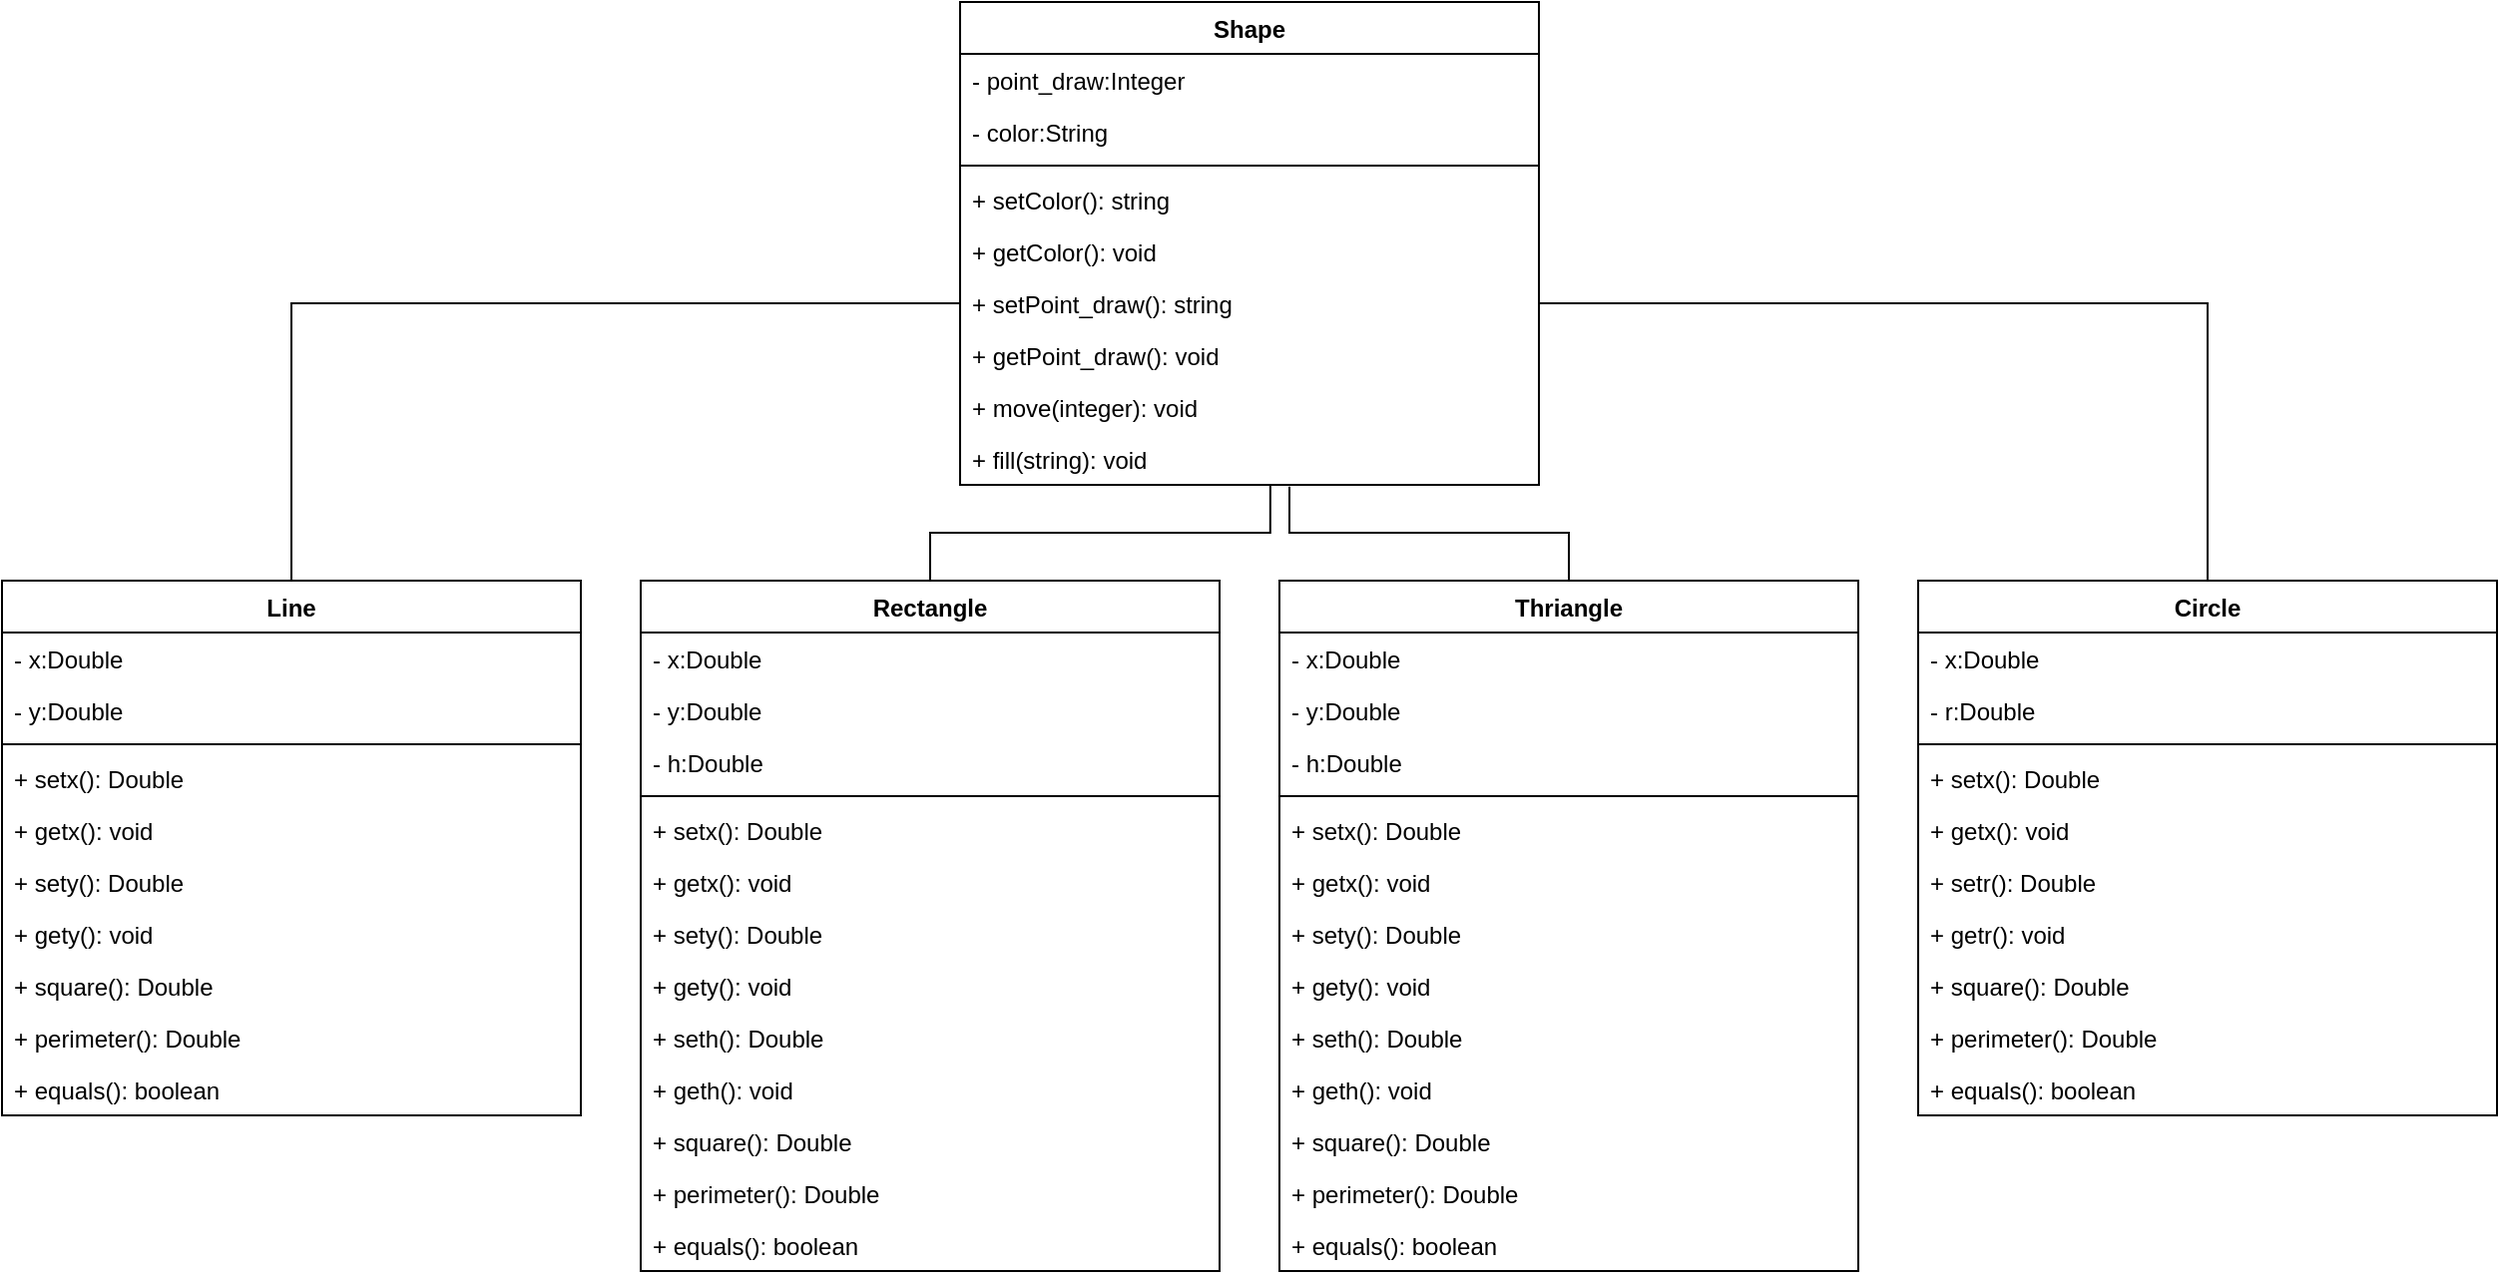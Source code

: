 <mxfile version="22.1.17" type="device">
  <diagram name="Страница — 1" id="gR3eYCjx7shGAR8f50o0">
    <mxGraphModel dx="1303" dy="669" grid="1" gridSize="10" guides="1" tooltips="1" connect="1" arrows="1" fold="1" page="1" pageScale="1" pageWidth="827" pageHeight="1169" math="0" shadow="0">
      <root>
        <mxCell id="0" />
        <mxCell id="1" parent="0" />
        <mxCell id="w7r7sWdWCh2N1rHVpJpI-1" value="Shape" style="swimlane;fontStyle=1;align=center;verticalAlign=top;childLayout=stackLayout;horizontal=1;startSize=26;horizontalStack=0;resizeParent=1;resizeParentMax=0;resizeLast=0;collapsible=1;marginBottom=0;whiteSpace=wrap;html=1;" parent="1" vertex="1">
          <mxGeometry x="480" y="30" width="290" height="242" as="geometry" />
        </mxCell>
        <mxCell id="w7r7sWdWCh2N1rHVpJpI-2" value="- point_draw:Integer" style="text;strokeColor=none;fillColor=none;align=left;verticalAlign=top;spacingLeft=4;spacingRight=4;overflow=hidden;rotatable=0;points=[[0,0.5],[1,0.5]];portConstraint=eastwest;whiteSpace=wrap;html=1;" parent="w7r7sWdWCh2N1rHVpJpI-1" vertex="1">
          <mxGeometry y="26" width="290" height="26" as="geometry" />
        </mxCell>
        <mxCell id="w7r7sWdWCh2N1rHVpJpI-5" value="-&amp;nbsp;color&lt;span style=&quot;background-color: initial;&quot;&gt;:&lt;/span&gt;String" style="text;strokeColor=none;fillColor=none;align=left;verticalAlign=top;spacingLeft=4;spacingRight=4;overflow=hidden;rotatable=0;points=[[0,0.5],[1,0.5]];portConstraint=eastwest;whiteSpace=wrap;html=1;" parent="w7r7sWdWCh2N1rHVpJpI-1" vertex="1">
          <mxGeometry y="52" width="290" height="26" as="geometry" />
        </mxCell>
        <mxCell id="w7r7sWdWCh2N1rHVpJpI-3" value="" style="line;strokeWidth=1;fillColor=none;align=left;verticalAlign=middle;spacingTop=-1;spacingLeft=3;spacingRight=3;rotatable=0;labelPosition=right;points=[];portConstraint=eastwest;strokeColor=inherit;" parent="w7r7sWdWCh2N1rHVpJpI-1" vertex="1">
          <mxGeometry y="78" width="290" height="8" as="geometry" />
        </mxCell>
        <mxCell id="w7r7sWdWCh2N1rHVpJpI-4" value="+&amp;nbsp;setColor&lt;span style=&quot;background-color: initial;&quot;&gt;(): string&lt;/span&gt;" style="text;strokeColor=none;fillColor=none;align=left;verticalAlign=top;spacingLeft=4;spacingRight=4;overflow=hidden;rotatable=0;points=[[0,0.5],[1,0.5]];portConstraint=eastwest;whiteSpace=wrap;html=1;" parent="w7r7sWdWCh2N1rHVpJpI-1" vertex="1">
          <mxGeometry y="86" width="290" height="26" as="geometry" />
        </mxCell>
        <mxCell id="w7r7sWdWCh2N1rHVpJpI-6" value="+&amp;nbsp;getColor&lt;span style=&quot;background-color: initial;&quot;&gt;():&amp;nbsp;&lt;/span&gt;void" style="text;strokeColor=none;fillColor=none;align=left;verticalAlign=top;spacingLeft=4;spacingRight=4;overflow=hidden;rotatable=0;points=[[0,0.5],[1,0.5]];portConstraint=eastwest;whiteSpace=wrap;html=1;" parent="w7r7sWdWCh2N1rHVpJpI-1" vertex="1">
          <mxGeometry y="112" width="290" height="26" as="geometry" />
        </mxCell>
        <mxCell id="w7r7sWdWCh2N1rHVpJpI-7" value="+&amp;nbsp;setPoint_draw&lt;span style=&quot;background-color: initial;&quot;&gt;():&amp;nbsp;&lt;/span&gt;&lt;span style=&quot;background-color: initial;&quot;&gt;string&lt;/span&gt;" style="text;strokeColor=none;fillColor=none;align=left;verticalAlign=top;spacingLeft=4;spacingRight=4;overflow=hidden;rotatable=0;points=[[0,0.5],[1,0.5]];portConstraint=eastwest;whiteSpace=wrap;html=1;" parent="w7r7sWdWCh2N1rHVpJpI-1" vertex="1">
          <mxGeometry y="138" width="290" height="26" as="geometry" />
        </mxCell>
        <mxCell id="w7r7sWdWCh2N1rHVpJpI-8" value="+&amp;nbsp;getPoint_draw&lt;span style=&quot;background-color: initial;&quot;&gt;():&amp;nbsp;&lt;/span&gt;&lt;span style=&quot;background-color: initial;&quot;&gt;void&lt;/span&gt;" style="text;strokeColor=none;fillColor=none;align=left;verticalAlign=top;spacingLeft=4;spacingRight=4;overflow=hidden;rotatable=0;points=[[0,0.5],[1,0.5]];portConstraint=eastwest;whiteSpace=wrap;html=1;" parent="w7r7sWdWCh2N1rHVpJpI-1" vertex="1">
          <mxGeometry y="164" width="290" height="26" as="geometry" />
        </mxCell>
        <mxCell id="w7r7sWdWCh2N1rHVpJpI-9" value="+&amp;nbsp;move&lt;span style=&quot;background-color: initial;&quot;&gt;(integer):&amp;nbsp;&lt;/span&gt;&lt;span style=&quot;background-color: initial;&quot;&gt;void&lt;/span&gt;" style="text;strokeColor=none;fillColor=none;align=left;verticalAlign=top;spacingLeft=4;spacingRight=4;overflow=hidden;rotatable=0;points=[[0,0.5],[1,0.5]];portConstraint=eastwest;whiteSpace=wrap;html=1;" parent="w7r7sWdWCh2N1rHVpJpI-1" vertex="1">
          <mxGeometry y="190" width="290" height="26" as="geometry" />
        </mxCell>
        <mxCell id="w7r7sWdWCh2N1rHVpJpI-10" value="+&amp;nbsp;fill&lt;span style=&quot;background-color: initial;&quot;&gt;(string):&amp;nbsp;&lt;/span&gt;&lt;span style=&quot;background-color: initial;&quot;&gt;void&lt;/span&gt;" style="text;strokeColor=none;fillColor=none;align=left;verticalAlign=top;spacingLeft=4;spacingRight=4;overflow=hidden;rotatable=0;points=[[0,0.5],[1,0.5]];portConstraint=eastwest;whiteSpace=wrap;html=1;" parent="w7r7sWdWCh2N1rHVpJpI-1" vertex="1">
          <mxGeometry y="216" width="290" height="26" as="geometry" />
        </mxCell>
        <mxCell id="w7r7sWdWCh2N1rHVpJpI-95" style="edgeStyle=orthogonalEdgeStyle;rounded=0;orthogonalLoop=1;jettySize=auto;html=1;entryX=0;entryY=0.5;entryDx=0;entryDy=0;endArrow=none;endFill=0;" parent="1" source="w7r7sWdWCh2N1rHVpJpI-11" target="w7r7sWdWCh2N1rHVpJpI-7" edge="1">
          <mxGeometry relative="1" as="geometry" />
        </mxCell>
        <mxCell id="w7r7sWdWCh2N1rHVpJpI-11" value="Line" style="swimlane;fontStyle=1;align=center;verticalAlign=top;childLayout=stackLayout;horizontal=1;startSize=26;horizontalStack=0;resizeParent=1;resizeParentMax=0;resizeLast=0;collapsible=1;marginBottom=0;whiteSpace=wrap;html=1;" parent="1" vertex="1">
          <mxGeometry y="320" width="290" height="268" as="geometry" />
        </mxCell>
        <mxCell id="w7r7sWdWCh2N1rHVpJpI-12" value="- x:Double" style="text;strokeColor=none;fillColor=none;align=left;verticalAlign=top;spacingLeft=4;spacingRight=4;overflow=hidden;rotatable=0;points=[[0,0.5],[1,0.5]];portConstraint=eastwest;whiteSpace=wrap;html=1;" parent="w7r7sWdWCh2N1rHVpJpI-11" vertex="1">
          <mxGeometry y="26" width="290" height="26" as="geometry" />
        </mxCell>
        <mxCell id="w7r7sWdWCh2N1rHVpJpI-13" value="-&amp;nbsp;y&lt;span style=&quot;background-color: initial;&quot;&gt;:&lt;/span&gt;Double" style="text;strokeColor=none;fillColor=none;align=left;verticalAlign=top;spacingLeft=4;spacingRight=4;overflow=hidden;rotatable=0;points=[[0,0.5],[1,0.5]];portConstraint=eastwest;whiteSpace=wrap;html=1;" parent="w7r7sWdWCh2N1rHVpJpI-11" vertex="1">
          <mxGeometry y="52" width="290" height="26" as="geometry" />
        </mxCell>
        <mxCell id="w7r7sWdWCh2N1rHVpJpI-14" value="" style="line;strokeWidth=1;fillColor=none;align=left;verticalAlign=middle;spacingTop=-1;spacingLeft=3;spacingRight=3;rotatable=0;labelPosition=right;points=[];portConstraint=eastwest;strokeColor=inherit;" parent="w7r7sWdWCh2N1rHVpJpI-11" vertex="1">
          <mxGeometry y="78" width="290" height="8" as="geometry" />
        </mxCell>
        <mxCell id="w7r7sWdWCh2N1rHVpJpI-15" value="+&amp;nbsp;setx&lt;span style=&quot;background-color: initial;&quot;&gt;():&amp;nbsp;&lt;/span&gt;Double" style="text;strokeColor=none;fillColor=none;align=left;verticalAlign=top;spacingLeft=4;spacingRight=4;overflow=hidden;rotatable=0;points=[[0,0.5],[1,0.5]];portConstraint=eastwest;whiteSpace=wrap;html=1;" parent="w7r7sWdWCh2N1rHVpJpI-11" vertex="1">
          <mxGeometry y="86" width="290" height="26" as="geometry" />
        </mxCell>
        <mxCell id="w7r7sWdWCh2N1rHVpJpI-16" value="+&amp;nbsp;getx&lt;span style=&quot;background-color: initial;&quot;&gt;():&amp;nbsp;&lt;/span&gt;void" style="text;strokeColor=none;fillColor=none;align=left;verticalAlign=top;spacingLeft=4;spacingRight=4;overflow=hidden;rotatable=0;points=[[0,0.5],[1,0.5]];portConstraint=eastwest;whiteSpace=wrap;html=1;" parent="w7r7sWdWCh2N1rHVpJpI-11" vertex="1">
          <mxGeometry y="112" width="290" height="26" as="geometry" />
        </mxCell>
        <mxCell id="w7r7sWdWCh2N1rHVpJpI-17" value="+&amp;nbsp;sety&lt;span style=&quot;background-color: initial;&quot;&gt;():&amp;nbsp;&lt;/span&gt;Double" style="text;strokeColor=none;fillColor=none;align=left;verticalAlign=top;spacingLeft=4;spacingRight=4;overflow=hidden;rotatable=0;points=[[0,0.5],[1,0.5]];portConstraint=eastwest;whiteSpace=wrap;html=1;" parent="w7r7sWdWCh2N1rHVpJpI-11" vertex="1">
          <mxGeometry y="138" width="290" height="26" as="geometry" />
        </mxCell>
        <mxCell id="w7r7sWdWCh2N1rHVpJpI-18" value="+&amp;nbsp;gety&lt;span style=&quot;background-color: initial;&quot;&gt;():&amp;nbsp;&lt;/span&gt;&lt;span style=&quot;background-color: initial;&quot;&gt;void&lt;/span&gt;" style="text;strokeColor=none;fillColor=none;align=left;verticalAlign=top;spacingLeft=4;spacingRight=4;overflow=hidden;rotatable=0;points=[[0,0.5],[1,0.5]];portConstraint=eastwest;whiteSpace=wrap;html=1;" parent="w7r7sWdWCh2N1rHVpJpI-11" vertex="1">
          <mxGeometry y="164" width="290" height="26" as="geometry" />
        </mxCell>
        <mxCell id="w7r7sWdWCh2N1rHVpJpI-19" value="+&amp;nbsp;square&lt;span style=&quot;background-color: initial;&quot;&gt;():&amp;nbsp;&lt;/span&gt;Double" style="text;strokeColor=none;fillColor=none;align=left;verticalAlign=top;spacingLeft=4;spacingRight=4;overflow=hidden;rotatable=0;points=[[0,0.5],[1,0.5]];portConstraint=eastwest;whiteSpace=wrap;html=1;" parent="w7r7sWdWCh2N1rHVpJpI-11" vertex="1">
          <mxGeometry y="190" width="290" height="26" as="geometry" />
        </mxCell>
        <mxCell id="w7r7sWdWCh2N1rHVpJpI-20" value="+&amp;nbsp;perimeter&lt;span style=&quot;background-color: initial;&quot;&gt;():&amp;nbsp;&lt;/span&gt;Double" style="text;strokeColor=none;fillColor=none;align=left;verticalAlign=top;spacingLeft=4;spacingRight=4;overflow=hidden;rotatable=0;points=[[0,0.5],[1,0.5]];portConstraint=eastwest;whiteSpace=wrap;html=1;" parent="w7r7sWdWCh2N1rHVpJpI-11" vertex="1">
          <mxGeometry y="216" width="290" height="26" as="geometry" />
        </mxCell>
        <mxCell id="w7r7sWdWCh2N1rHVpJpI-67" value="+ equals&lt;span style=&quot;background-color: initial;&quot;&gt;(): boolean&lt;/span&gt;" style="text;strokeColor=none;fillColor=none;align=left;verticalAlign=top;spacingLeft=4;spacingRight=4;overflow=hidden;rotatable=0;points=[[0,0.5],[1,0.5]];portConstraint=eastwest;whiteSpace=wrap;html=1;" parent="w7r7sWdWCh2N1rHVpJpI-11" vertex="1">
          <mxGeometry y="242" width="290" height="26" as="geometry" />
        </mxCell>
        <mxCell id="w7r7sWdWCh2N1rHVpJpI-42" value="Rectangle" style="swimlane;fontStyle=1;align=center;verticalAlign=top;childLayout=stackLayout;horizontal=1;startSize=26;horizontalStack=0;resizeParent=1;resizeParentMax=0;resizeLast=0;collapsible=1;marginBottom=0;whiteSpace=wrap;html=1;" parent="1" vertex="1">
          <mxGeometry x="320" y="320" width="290" height="346" as="geometry" />
        </mxCell>
        <mxCell id="w7r7sWdWCh2N1rHVpJpI-43" value="- x:Double" style="text;strokeColor=none;fillColor=none;align=left;verticalAlign=top;spacingLeft=4;spacingRight=4;overflow=hidden;rotatable=0;points=[[0,0.5],[1,0.5]];portConstraint=eastwest;whiteSpace=wrap;html=1;" parent="w7r7sWdWCh2N1rHVpJpI-42" vertex="1">
          <mxGeometry y="26" width="290" height="26" as="geometry" />
        </mxCell>
        <mxCell id="w7r7sWdWCh2N1rHVpJpI-44" value="-&amp;nbsp;y&lt;span style=&quot;background-color: initial;&quot;&gt;:&lt;/span&gt;Double" style="text;strokeColor=none;fillColor=none;align=left;verticalAlign=top;spacingLeft=4;spacingRight=4;overflow=hidden;rotatable=0;points=[[0,0.5],[1,0.5]];portConstraint=eastwest;whiteSpace=wrap;html=1;" parent="w7r7sWdWCh2N1rHVpJpI-42" vertex="1">
          <mxGeometry y="52" width="290" height="26" as="geometry" />
        </mxCell>
        <mxCell id="w7r7sWdWCh2N1rHVpJpI-62" value="-&amp;nbsp;h&lt;span style=&quot;background-color: initial;&quot;&gt;:&lt;/span&gt;Double" style="text;strokeColor=none;fillColor=none;align=left;verticalAlign=top;spacingLeft=4;spacingRight=4;overflow=hidden;rotatable=0;points=[[0,0.5],[1,0.5]];portConstraint=eastwest;whiteSpace=wrap;html=1;" parent="w7r7sWdWCh2N1rHVpJpI-42" vertex="1">
          <mxGeometry y="78" width="290" height="26" as="geometry" />
        </mxCell>
        <mxCell id="w7r7sWdWCh2N1rHVpJpI-45" value="" style="line;strokeWidth=1;fillColor=none;align=left;verticalAlign=middle;spacingTop=-1;spacingLeft=3;spacingRight=3;rotatable=0;labelPosition=right;points=[];portConstraint=eastwest;strokeColor=inherit;" parent="w7r7sWdWCh2N1rHVpJpI-42" vertex="1">
          <mxGeometry y="104" width="290" height="8" as="geometry" />
        </mxCell>
        <mxCell id="w7r7sWdWCh2N1rHVpJpI-46" value="+&amp;nbsp;setx&lt;span style=&quot;background-color: initial;&quot;&gt;():&amp;nbsp;&lt;/span&gt;Double" style="text;strokeColor=none;fillColor=none;align=left;verticalAlign=top;spacingLeft=4;spacingRight=4;overflow=hidden;rotatable=0;points=[[0,0.5],[1,0.5]];portConstraint=eastwest;whiteSpace=wrap;html=1;" parent="w7r7sWdWCh2N1rHVpJpI-42" vertex="1">
          <mxGeometry y="112" width="290" height="26" as="geometry" />
        </mxCell>
        <mxCell id="w7r7sWdWCh2N1rHVpJpI-47" value="+&amp;nbsp;getx&lt;span style=&quot;background-color: initial;&quot;&gt;():&amp;nbsp;&lt;/span&gt;void" style="text;strokeColor=none;fillColor=none;align=left;verticalAlign=top;spacingLeft=4;spacingRight=4;overflow=hidden;rotatable=0;points=[[0,0.5],[1,0.5]];portConstraint=eastwest;whiteSpace=wrap;html=1;" parent="w7r7sWdWCh2N1rHVpJpI-42" vertex="1">
          <mxGeometry y="138" width="290" height="26" as="geometry" />
        </mxCell>
        <mxCell id="w7r7sWdWCh2N1rHVpJpI-48" value="+&amp;nbsp;sety&lt;span style=&quot;background-color: initial;&quot;&gt;():&amp;nbsp;&lt;/span&gt;Double" style="text;strokeColor=none;fillColor=none;align=left;verticalAlign=top;spacingLeft=4;spacingRight=4;overflow=hidden;rotatable=0;points=[[0,0.5],[1,0.5]];portConstraint=eastwest;whiteSpace=wrap;html=1;" parent="w7r7sWdWCh2N1rHVpJpI-42" vertex="1">
          <mxGeometry y="164" width="290" height="26" as="geometry" />
        </mxCell>
        <mxCell id="w7r7sWdWCh2N1rHVpJpI-49" value="+&amp;nbsp;gety&lt;span style=&quot;background-color: initial;&quot;&gt;():&amp;nbsp;&lt;/span&gt;&lt;span style=&quot;background-color: initial;&quot;&gt;void&lt;/span&gt;" style="text;strokeColor=none;fillColor=none;align=left;verticalAlign=top;spacingLeft=4;spacingRight=4;overflow=hidden;rotatable=0;points=[[0,0.5],[1,0.5]];portConstraint=eastwest;whiteSpace=wrap;html=1;" parent="w7r7sWdWCh2N1rHVpJpI-42" vertex="1">
          <mxGeometry y="190" width="290" height="26" as="geometry" />
        </mxCell>
        <mxCell id="w7r7sWdWCh2N1rHVpJpI-63" value="+&amp;nbsp;seth&lt;span style=&quot;background-color: initial;&quot;&gt;():&amp;nbsp;&lt;/span&gt;Double" style="text;strokeColor=none;fillColor=none;align=left;verticalAlign=top;spacingLeft=4;spacingRight=4;overflow=hidden;rotatable=0;points=[[0,0.5],[1,0.5]];portConstraint=eastwest;whiteSpace=wrap;html=1;" parent="w7r7sWdWCh2N1rHVpJpI-42" vertex="1">
          <mxGeometry y="216" width="290" height="26" as="geometry" />
        </mxCell>
        <mxCell id="w7r7sWdWCh2N1rHVpJpI-64" value="+&amp;nbsp;geth&lt;span style=&quot;background-color: initial;&quot;&gt;():&amp;nbsp;&lt;/span&gt;void" style="text;strokeColor=none;fillColor=none;align=left;verticalAlign=top;spacingLeft=4;spacingRight=4;overflow=hidden;rotatable=0;points=[[0,0.5],[1,0.5]];portConstraint=eastwest;whiteSpace=wrap;html=1;" parent="w7r7sWdWCh2N1rHVpJpI-42" vertex="1">
          <mxGeometry y="242" width="290" height="26" as="geometry" />
        </mxCell>
        <mxCell id="w7r7sWdWCh2N1rHVpJpI-50" value="+&amp;nbsp;square&lt;span style=&quot;background-color: initial;&quot;&gt;():&amp;nbsp;&lt;/span&gt;Double" style="text;strokeColor=none;fillColor=none;align=left;verticalAlign=top;spacingLeft=4;spacingRight=4;overflow=hidden;rotatable=0;points=[[0,0.5],[1,0.5]];portConstraint=eastwest;whiteSpace=wrap;html=1;" parent="w7r7sWdWCh2N1rHVpJpI-42" vertex="1">
          <mxGeometry y="268" width="290" height="26" as="geometry" />
        </mxCell>
        <mxCell id="w7r7sWdWCh2N1rHVpJpI-51" value="+&amp;nbsp;perimeter&lt;span style=&quot;background-color: initial;&quot;&gt;():&amp;nbsp;&lt;/span&gt;Double" style="text;strokeColor=none;fillColor=none;align=left;verticalAlign=top;spacingLeft=4;spacingRight=4;overflow=hidden;rotatable=0;points=[[0,0.5],[1,0.5]];portConstraint=eastwest;whiteSpace=wrap;html=1;" parent="w7r7sWdWCh2N1rHVpJpI-42" vertex="1">
          <mxGeometry y="294" width="290" height="26" as="geometry" />
        </mxCell>
        <mxCell id="w7r7sWdWCh2N1rHVpJpI-68" value="+ equals&lt;span style=&quot;background-color: initial;&quot;&gt;(): boolean&lt;/span&gt;" style="text;strokeColor=none;fillColor=none;align=left;verticalAlign=top;spacingLeft=4;spacingRight=4;overflow=hidden;rotatable=0;points=[[0,0.5],[1,0.5]];portConstraint=eastwest;whiteSpace=wrap;html=1;" parent="w7r7sWdWCh2N1rHVpJpI-42" vertex="1">
          <mxGeometry y="320" width="290" height="26" as="geometry" />
        </mxCell>
        <mxCell id="w7r7sWdWCh2N1rHVpJpI-98" style="edgeStyle=orthogonalEdgeStyle;rounded=0;orthogonalLoop=1;jettySize=auto;html=1;exitX=0.5;exitY=0;exitDx=0;exitDy=0;entryX=1;entryY=0.5;entryDx=0;entryDy=0;endArrow=none;endFill=0;" parent="1" source="w7r7sWdWCh2N1rHVpJpI-52" target="w7r7sWdWCh2N1rHVpJpI-7" edge="1">
          <mxGeometry relative="1" as="geometry" />
        </mxCell>
        <mxCell id="w7r7sWdWCh2N1rHVpJpI-52" value="Circle" style="swimlane;fontStyle=1;align=center;verticalAlign=top;childLayout=stackLayout;horizontal=1;startSize=26;horizontalStack=0;resizeParent=1;resizeParentMax=0;resizeLast=0;collapsible=1;marginBottom=0;whiteSpace=wrap;html=1;" parent="1" vertex="1">
          <mxGeometry x="960" y="320" width="290" height="268" as="geometry" />
        </mxCell>
        <mxCell id="w7r7sWdWCh2N1rHVpJpI-53" value="- x:Double" style="text;strokeColor=none;fillColor=none;align=left;verticalAlign=top;spacingLeft=4;spacingRight=4;overflow=hidden;rotatable=0;points=[[0,0.5],[1,0.5]];portConstraint=eastwest;whiteSpace=wrap;html=1;" parent="w7r7sWdWCh2N1rHVpJpI-52" vertex="1">
          <mxGeometry y="26" width="290" height="26" as="geometry" />
        </mxCell>
        <mxCell id="w7r7sWdWCh2N1rHVpJpI-54" value="-&amp;nbsp;r&lt;span style=&quot;background-color: initial;&quot;&gt;:&lt;/span&gt;Double" style="text;strokeColor=none;fillColor=none;align=left;verticalAlign=top;spacingLeft=4;spacingRight=4;overflow=hidden;rotatable=0;points=[[0,0.5],[1,0.5]];portConstraint=eastwest;whiteSpace=wrap;html=1;" parent="w7r7sWdWCh2N1rHVpJpI-52" vertex="1">
          <mxGeometry y="52" width="290" height="26" as="geometry" />
        </mxCell>
        <mxCell id="w7r7sWdWCh2N1rHVpJpI-55" value="" style="line;strokeWidth=1;fillColor=none;align=left;verticalAlign=middle;spacingTop=-1;spacingLeft=3;spacingRight=3;rotatable=0;labelPosition=right;points=[];portConstraint=eastwest;strokeColor=inherit;" parent="w7r7sWdWCh2N1rHVpJpI-52" vertex="1">
          <mxGeometry y="78" width="290" height="8" as="geometry" />
        </mxCell>
        <mxCell id="w7r7sWdWCh2N1rHVpJpI-56" value="+&amp;nbsp;setx&lt;span style=&quot;background-color: initial;&quot;&gt;():&amp;nbsp;&lt;/span&gt;Double" style="text;strokeColor=none;fillColor=none;align=left;verticalAlign=top;spacingLeft=4;spacingRight=4;overflow=hidden;rotatable=0;points=[[0,0.5],[1,0.5]];portConstraint=eastwest;whiteSpace=wrap;html=1;" parent="w7r7sWdWCh2N1rHVpJpI-52" vertex="1">
          <mxGeometry y="86" width="290" height="26" as="geometry" />
        </mxCell>
        <mxCell id="w7r7sWdWCh2N1rHVpJpI-57" value="+&amp;nbsp;getx&lt;span style=&quot;background-color: initial;&quot;&gt;():&amp;nbsp;&lt;/span&gt;void" style="text;strokeColor=none;fillColor=none;align=left;verticalAlign=top;spacingLeft=4;spacingRight=4;overflow=hidden;rotatable=0;points=[[0,0.5],[1,0.5]];portConstraint=eastwest;whiteSpace=wrap;html=1;" parent="w7r7sWdWCh2N1rHVpJpI-52" vertex="1">
          <mxGeometry y="112" width="290" height="26" as="geometry" />
        </mxCell>
        <mxCell id="w7r7sWdWCh2N1rHVpJpI-58" value="+&amp;nbsp;setr&lt;span style=&quot;background-color: initial;&quot;&gt;():&amp;nbsp;&lt;/span&gt;Double" style="text;strokeColor=none;fillColor=none;align=left;verticalAlign=top;spacingLeft=4;spacingRight=4;overflow=hidden;rotatable=0;points=[[0,0.5],[1,0.5]];portConstraint=eastwest;whiteSpace=wrap;html=1;" parent="w7r7sWdWCh2N1rHVpJpI-52" vertex="1">
          <mxGeometry y="138" width="290" height="26" as="geometry" />
        </mxCell>
        <mxCell id="w7r7sWdWCh2N1rHVpJpI-59" value="+&amp;nbsp;getr&lt;span style=&quot;background-color: initial;&quot;&gt;():&amp;nbsp;&lt;/span&gt;&lt;span style=&quot;background-color: initial;&quot;&gt;void&lt;/span&gt;" style="text;strokeColor=none;fillColor=none;align=left;verticalAlign=top;spacingLeft=4;spacingRight=4;overflow=hidden;rotatable=0;points=[[0,0.5],[1,0.5]];portConstraint=eastwest;whiteSpace=wrap;html=1;" parent="w7r7sWdWCh2N1rHVpJpI-52" vertex="1">
          <mxGeometry y="164" width="290" height="26" as="geometry" />
        </mxCell>
        <mxCell id="w7r7sWdWCh2N1rHVpJpI-60" value="+&amp;nbsp;square&lt;span style=&quot;background-color: initial;&quot;&gt;():&amp;nbsp;&lt;/span&gt;Double" style="text;strokeColor=none;fillColor=none;align=left;verticalAlign=top;spacingLeft=4;spacingRight=4;overflow=hidden;rotatable=0;points=[[0,0.5],[1,0.5]];portConstraint=eastwest;whiteSpace=wrap;html=1;" parent="w7r7sWdWCh2N1rHVpJpI-52" vertex="1">
          <mxGeometry y="190" width="290" height="26" as="geometry" />
        </mxCell>
        <mxCell id="w7r7sWdWCh2N1rHVpJpI-61" value="+&amp;nbsp;perimeter&lt;span style=&quot;background-color: initial;&quot;&gt;():&amp;nbsp;&lt;/span&gt;Double" style="text;strokeColor=none;fillColor=none;align=left;verticalAlign=top;spacingLeft=4;spacingRight=4;overflow=hidden;rotatable=0;points=[[0,0.5],[1,0.5]];portConstraint=eastwest;whiteSpace=wrap;html=1;" parent="w7r7sWdWCh2N1rHVpJpI-52" vertex="1">
          <mxGeometry y="216" width="290" height="26" as="geometry" />
        </mxCell>
        <mxCell id="w7r7sWdWCh2N1rHVpJpI-69" value="+ equals&lt;span style=&quot;background-color: initial;&quot;&gt;(): boolean&lt;/span&gt;" style="text;strokeColor=none;fillColor=none;align=left;verticalAlign=top;spacingLeft=4;spacingRight=4;overflow=hidden;rotatable=0;points=[[0,0.5],[1,0.5]];portConstraint=eastwest;whiteSpace=wrap;html=1;" parent="w7r7sWdWCh2N1rHVpJpI-52" vertex="1">
          <mxGeometry y="242" width="290" height="26" as="geometry" />
        </mxCell>
        <mxCell id="w7r7sWdWCh2N1rHVpJpI-81" value="Thriangle" style="swimlane;fontStyle=1;align=center;verticalAlign=top;childLayout=stackLayout;horizontal=1;startSize=26;horizontalStack=0;resizeParent=1;resizeParentMax=0;resizeLast=0;collapsible=1;marginBottom=0;whiteSpace=wrap;html=1;" parent="1" vertex="1">
          <mxGeometry x="640" y="320" width="290" height="346" as="geometry" />
        </mxCell>
        <mxCell id="w7r7sWdWCh2N1rHVpJpI-82" value="- x:Double" style="text;strokeColor=none;fillColor=none;align=left;verticalAlign=top;spacingLeft=4;spacingRight=4;overflow=hidden;rotatable=0;points=[[0,0.5],[1,0.5]];portConstraint=eastwest;whiteSpace=wrap;html=1;" parent="w7r7sWdWCh2N1rHVpJpI-81" vertex="1">
          <mxGeometry y="26" width="290" height="26" as="geometry" />
        </mxCell>
        <mxCell id="w7r7sWdWCh2N1rHVpJpI-83" value="-&amp;nbsp;y&lt;span style=&quot;background-color: initial;&quot;&gt;:&lt;/span&gt;Double" style="text;strokeColor=none;fillColor=none;align=left;verticalAlign=top;spacingLeft=4;spacingRight=4;overflow=hidden;rotatable=0;points=[[0,0.5],[1,0.5]];portConstraint=eastwest;whiteSpace=wrap;html=1;" parent="w7r7sWdWCh2N1rHVpJpI-81" vertex="1">
          <mxGeometry y="52" width="290" height="26" as="geometry" />
        </mxCell>
        <mxCell id="w7r7sWdWCh2N1rHVpJpI-84" value="-&amp;nbsp;h&lt;span style=&quot;background-color: initial;&quot;&gt;:&lt;/span&gt;Double" style="text;strokeColor=none;fillColor=none;align=left;verticalAlign=top;spacingLeft=4;spacingRight=4;overflow=hidden;rotatable=0;points=[[0,0.5],[1,0.5]];portConstraint=eastwest;whiteSpace=wrap;html=1;" parent="w7r7sWdWCh2N1rHVpJpI-81" vertex="1">
          <mxGeometry y="78" width="290" height="26" as="geometry" />
        </mxCell>
        <mxCell id="w7r7sWdWCh2N1rHVpJpI-85" value="" style="line;strokeWidth=1;fillColor=none;align=left;verticalAlign=middle;spacingTop=-1;spacingLeft=3;spacingRight=3;rotatable=0;labelPosition=right;points=[];portConstraint=eastwest;strokeColor=inherit;" parent="w7r7sWdWCh2N1rHVpJpI-81" vertex="1">
          <mxGeometry y="104" width="290" height="8" as="geometry" />
        </mxCell>
        <mxCell id="w7r7sWdWCh2N1rHVpJpI-86" value="+&amp;nbsp;setx&lt;span style=&quot;background-color: initial;&quot;&gt;():&amp;nbsp;&lt;/span&gt;Double" style="text;strokeColor=none;fillColor=none;align=left;verticalAlign=top;spacingLeft=4;spacingRight=4;overflow=hidden;rotatable=0;points=[[0,0.5],[1,0.5]];portConstraint=eastwest;whiteSpace=wrap;html=1;" parent="w7r7sWdWCh2N1rHVpJpI-81" vertex="1">
          <mxGeometry y="112" width="290" height="26" as="geometry" />
        </mxCell>
        <mxCell id="w7r7sWdWCh2N1rHVpJpI-87" value="+&amp;nbsp;getx&lt;span style=&quot;background-color: initial;&quot;&gt;():&amp;nbsp;&lt;/span&gt;void" style="text;strokeColor=none;fillColor=none;align=left;verticalAlign=top;spacingLeft=4;spacingRight=4;overflow=hidden;rotatable=0;points=[[0,0.5],[1,0.5]];portConstraint=eastwest;whiteSpace=wrap;html=1;" parent="w7r7sWdWCh2N1rHVpJpI-81" vertex="1">
          <mxGeometry y="138" width="290" height="26" as="geometry" />
        </mxCell>
        <mxCell id="w7r7sWdWCh2N1rHVpJpI-88" value="+&amp;nbsp;sety&lt;span style=&quot;background-color: initial;&quot;&gt;():&amp;nbsp;&lt;/span&gt;Double" style="text;strokeColor=none;fillColor=none;align=left;verticalAlign=top;spacingLeft=4;spacingRight=4;overflow=hidden;rotatable=0;points=[[0,0.5],[1,0.5]];portConstraint=eastwest;whiteSpace=wrap;html=1;" parent="w7r7sWdWCh2N1rHVpJpI-81" vertex="1">
          <mxGeometry y="164" width="290" height="26" as="geometry" />
        </mxCell>
        <mxCell id="w7r7sWdWCh2N1rHVpJpI-89" value="+&amp;nbsp;gety&lt;span style=&quot;background-color: initial;&quot;&gt;():&amp;nbsp;&lt;/span&gt;&lt;span style=&quot;background-color: initial;&quot;&gt;void&lt;/span&gt;" style="text;strokeColor=none;fillColor=none;align=left;verticalAlign=top;spacingLeft=4;spacingRight=4;overflow=hidden;rotatable=0;points=[[0,0.5],[1,0.5]];portConstraint=eastwest;whiteSpace=wrap;html=1;" parent="w7r7sWdWCh2N1rHVpJpI-81" vertex="1">
          <mxGeometry y="190" width="290" height="26" as="geometry" />
        </mxCell>
        <mxCell id="w7r7sWdWCh2N1rHVpJpI-90" value="+&amp;nbsp;seth&lt;span style=&quot;background-color: initial;&quot;&gt;():&amp;nbsp;&lt;/span&gt;Double" style="text;strokeColor=none;fillColor=none;align=left;verticalAlign=top;spacingLeft=4;spacingRight=4;overflow=hidden;rotatable=0;points=[[0,0.5],[1,0.5]];portConstraint=eastwest;whiteSpace=wrap;html=1;" parent="w7r7sWdWCh2N1rHVpJpI-81" vertex="1">
          <mxGeometry y="216" width="290" height="26" as="geometry" />
        </mxCell>
        <mxCell id="w7r7sWdWCh2N1rHVpJpI-91" value="+&amp;nbsp;geth&lt;span style=&quot;background-color: initial;&quot;&gt;():&amp;nbsp;&lt;/span&gt;void" style="text;strokeColor=none;fillColor=none;align=left;verticalAlign=top;spacingLeft=4;spacingRight=4;overflow=hidden;rotatable=0;points=[[0,0.5],[1,0.5]];portConstraint=eastwest;whiteSpace=wrap;html=1;" parent="w7r7sWdWCh2N1rHVpJpI-81" vertex="1">
          <mxGeometry y="242" width="290" height="26" as="geometry" />
        </mxCell>
        <mxCell id="w7r7sWdWCh2N1rHVpJpI-92" value="+&amp;nbsp;square&lt;span style=&quot;background-color: initial;&quot;&gt;():&amp;nbsp;&lt;/span&gt;Double" style="text;strokeColor=none;fillColor=none;align=left;verticalAlign=top;spacingLeft=4;spacingRight=4;overflow=hidden;rotatable=0;points=[[0,0.5],[1,0.5]];portConstraint=eastwest;whiteSpace=wrap;html=1;" parent="w7r7sWdWCh2N1rHVpJpI-81" vertex="1">
          <mxGeometry y="268" width="290" height="26" as="geometry" />
        </mxCell>
        <mxCell id="w7r7sWdWCh2N1rHVpJpI-93" value="+&amp;nbsp;perimeter&lt;span style=&quot;background-color: initial;&quot;&gt;():&amp;nbsp;&lt;/span&gt;Double" style="text;strokeColor=none;fillColor=none;align=left;verticalAlign=top;spacingLeft=4;spacingRight=4;overflow=hidden;rotatable=0;points=[[0,0.5],[1,0.5]];portConstraint=eastwest;whiteSpace=wrap;html=1;" parent="w7r7sWdWCh2N1rHVpJpI-81" vertex="1">
          <mxGeometry y="294" width="290" height="26" as="geometry" />
        </mxCell>
        <mxCell id="w7r7sWdWCh2N1rHVpJpI-94" value="+ equals&lt;span style=&quot;background-color: initial;&quot;&gt;(): boolean&lt;/span&gt;" style="text;strokeColor=none;fillColor=none;align=left;verticalAlign=top;spacingLeft=4;spacingRight=4;overflow=hidden;rotatable=0;points=[[0,0.5],[1,0.5]];portConstraint=eastwest;whiteSpace=wrap;html=1;" parent="w7r7sWdWCh2N1rHVpJpI-81" vertex="1">
          <mxGeometry y="320" width="290" height="26" as="geometry" />
        </mxCell>
        <mxCell id="w7r7sWdWCh2N1rHVpJpI-96" style="edgeStyle=orthogonalEdgeStyle;rounded=0;orthogonalLoop=1;jettySize=auto;html=1;entryX=0.536;entryY=0.98;entryDx=0;entryDy=0;entryPerimeter=0;endArrow=none;endFill=0;" parent="1" source="w7r7sWdWCh2N1rHVpJpI-42" target="w7r7sWdWCh2N1rHVpJpI-10" edge="1">
          <mxGeometry relative="1" as="geometry" />
        </mxCell>
        <mxCell id="w7r7sWdWCh2N1rHVpJpI-97" style="edgeStyle=orthogonalEdgeStyle;rounded=0;orthogonalLoop=1;jettySize=auto;html=1;exitX=0.5;exitY=0;exitDx=0;exitDy=0;entryX=0.569;entryY=1.035;entryDx=0;entryDy=0;entryPerimeter=0;endArrow=none;endFill=0;" parent="1" source="w7r7sWdWCh2N1rHVpJpI-81" target="w7r7sWdWCh2N1rHVpJpI-10" edge="1">
          <mxGeometry relative="1" as="geometry" />
        </mxCell>
      </root>
    </mxGraphModel>
  </diagram>
</mxfile>
